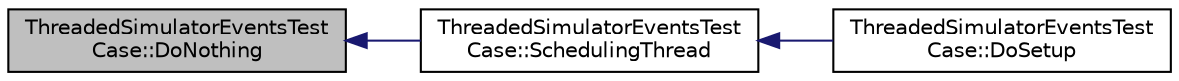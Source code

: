 digraph "ThreadedSimulatorEventsTestCase::DoNothing"
{
  edge [fontname="Helvetica",fontsize="10",labelfontname="Helvetica",labelfontsize="10"];
  node [fontname="Helvetica",fontsize="10",shape=record];
  rankdir="LR";
  Node1 [label="ThreadedSimulatorEventsTest\lCase::DoNothing",height=0.2,width=0.4,color="black", fillcolor="grey75", style="filled", fontcolor="black"];
  Node1 -> Node2 [dir="back",color="midnightblue",fontsize="10",style="solid"];
  Node2 [label="ThreadedSimulatorEventsTest\lCase::SchedulingThread",height=0.2,width=0.4,color="black", fillcolor="white", style="filled",URL="$d4/d56/classThreadedSimulatorEventsTestCase.html#a12c3b3a8dd71e643b4ef1f87d51004ad"];
  Node2 -> Node3 [dir="back",color="midnightblue",fontsize="10",style="solid"];
  Node3 [label="ThreadedSimulatorEventsTest\lCase::DoSetup",height=0.2,width=0.4,color="black", fillcolor="white", style="filled",URL="$d4/d56/classThreadedSimulatorEventsTestCase.html#a162a95193a9a9e7438fa7acd9c4a60fa",tooltip="Implementation to do any local setup required for this TestCase. "];
}
